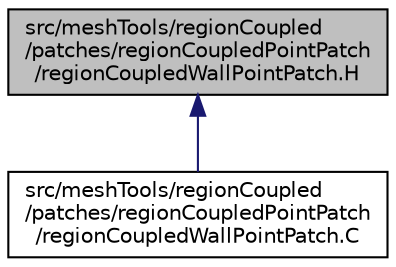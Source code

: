 digraph "src/meshTools/regionCoupled/patches/regionCoupledPointPatch/regionCoupledWallPointPatch.H"
{
  bgcolor="transparent";
  edge [fontname="Helvetica",fontsize="10",labelfontname="Helvetica",labelfontsize="10"];
  node [fontname="Helvetica",fontsize="10",shape=record];
  Node1 [label="src/meshTools/regionCoupled\l/patches/regionCoupledPointPatch\l/regionCoupledWallPointPatch.H",height=0.2,width=0.4,color="black", fillcolor="grey75", style="filled", fontcolor="black"];
  Node1 -> Node2 [dir="back",color="midnightblue",fontsize="10",style="solid",fontname="Helvetica"];
  Node2 [label="src/meshTools/regionCoupled\l/patches/regionCoupledPointPatch\l/regionCoupledWallPointPatch.C",height=0.2,width=0.4,color="black",URL="$a07628.html"];
}
